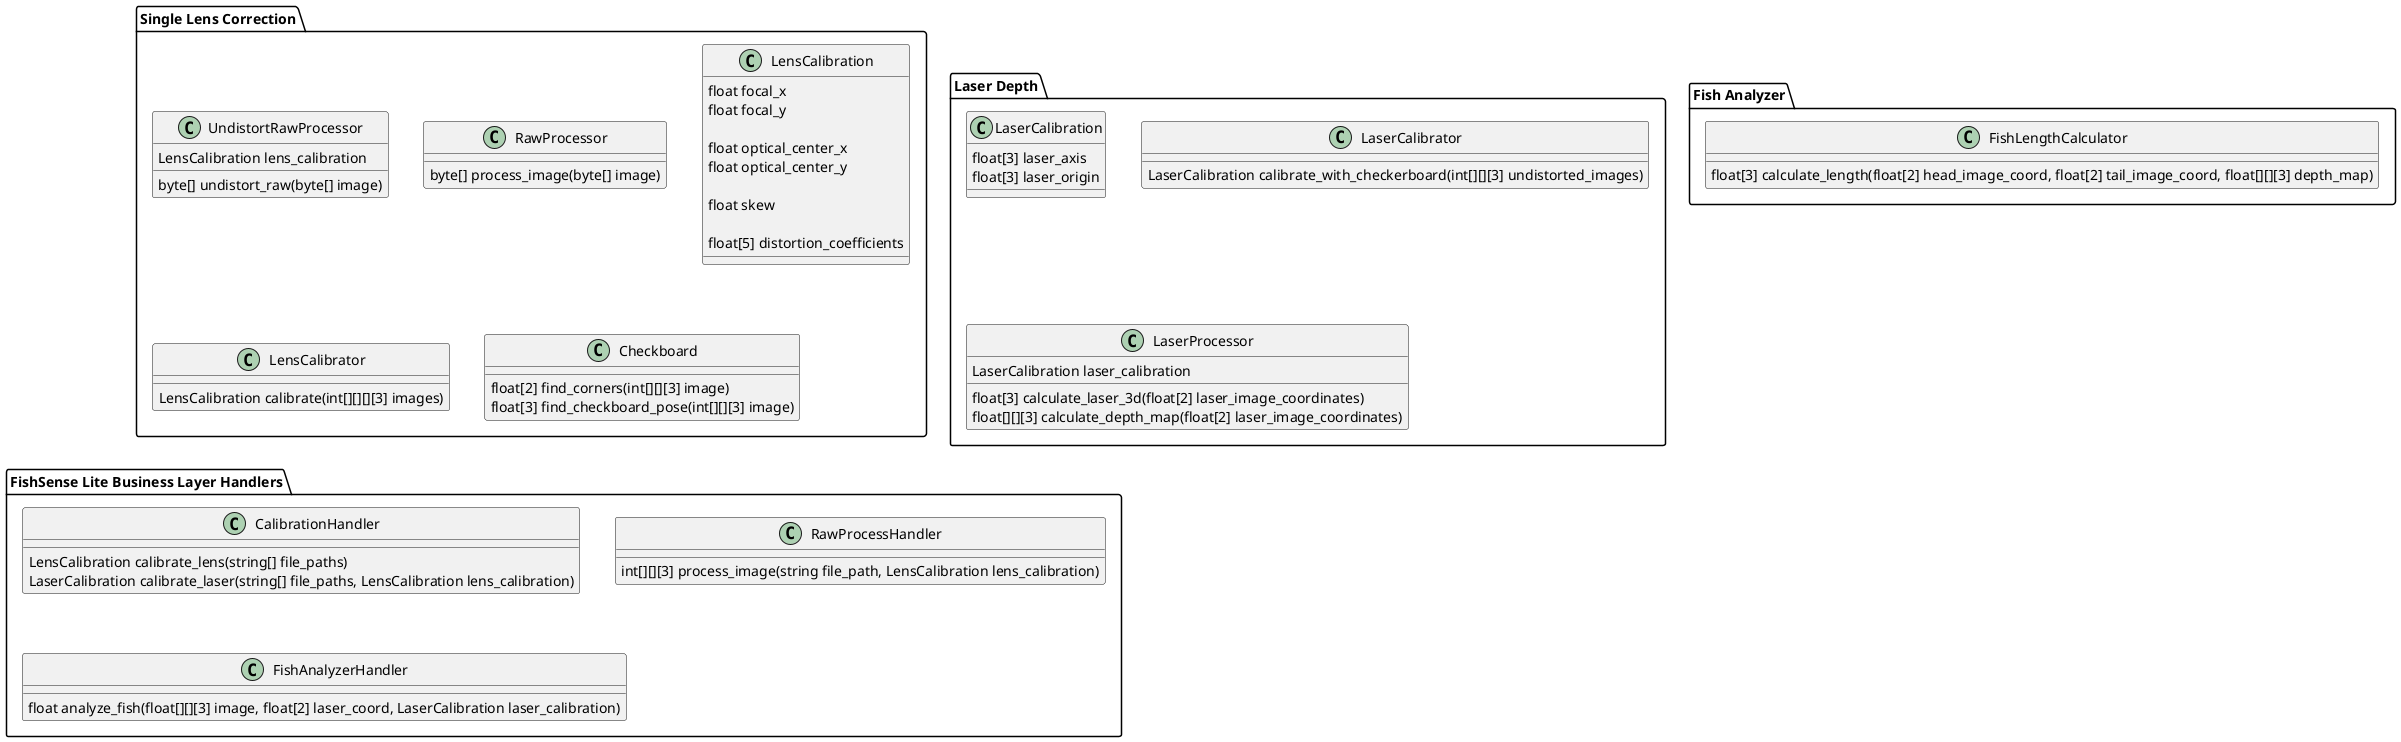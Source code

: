 @startuml Class Diagram

package "Single Lens Correction" {
    class UndistortRawProcessor {
        LensCalibration lens_calibration

        byte[] undistort_raw(byte[] image)
    }

    class RawProcessor {
        byte[] process_image(byte[] image)
    }

    class LensCalibration {
        float focal_x
        float focal_y
        
        float optical_center_x
        float optical_center_y

        float skew

        float[5] distortion_coefficients
    }

    class LensCalibrator {
        LensCalibration calibrate(int[][][][3] images)
    }

    class Checkboard {
        float[2] find_corners(int[][][3] image)
        float[3] find_checkboard_pose(int[][][3] image)
    }
}

package "Laser Depth" {
    class LaserCalibration {
        float[3] laser_axis
        float[3] laser_origin
    }

    class LaserCalibrator {
        LaserCalibration calibrate_with_checkerboard(int[][][3] undistorted_images)
    }

    class LaserProcessor {
        LaserCalibration laser_calibration

        float[3] calculate_laser_3d(float[2] laser_image_coordinates)
        float[][][3] calculate_depth_map(float[2] laser_image_coordinates)
    }
}

package "Fish Analyzer" {
    class FishLengthCalculator {
        float[3] calculate_length(float[2] head_image_coord, float[2] tail_image_coord, float[][][3] depth_map)
    }
}

package "FishSense Lite Business Layer Handlers" {
    class CalibrationHandler {
        LensCalibration calibrate_lens(string[] file_paths)
        LaserCalibration calibrate_laser(string[] file_paths, LensCalibration lens_calibration)
    }

    class RawProcessHandler {
        int[][][3] process_image(string file_path, LensCalibration lens_calibration)
    }

    class FishAnalyzerHandler {
        float analyze_fish(float[][][3] image, float[2] laser_coord, LaserCalibration laser_calibration)
    }
}

@enduml